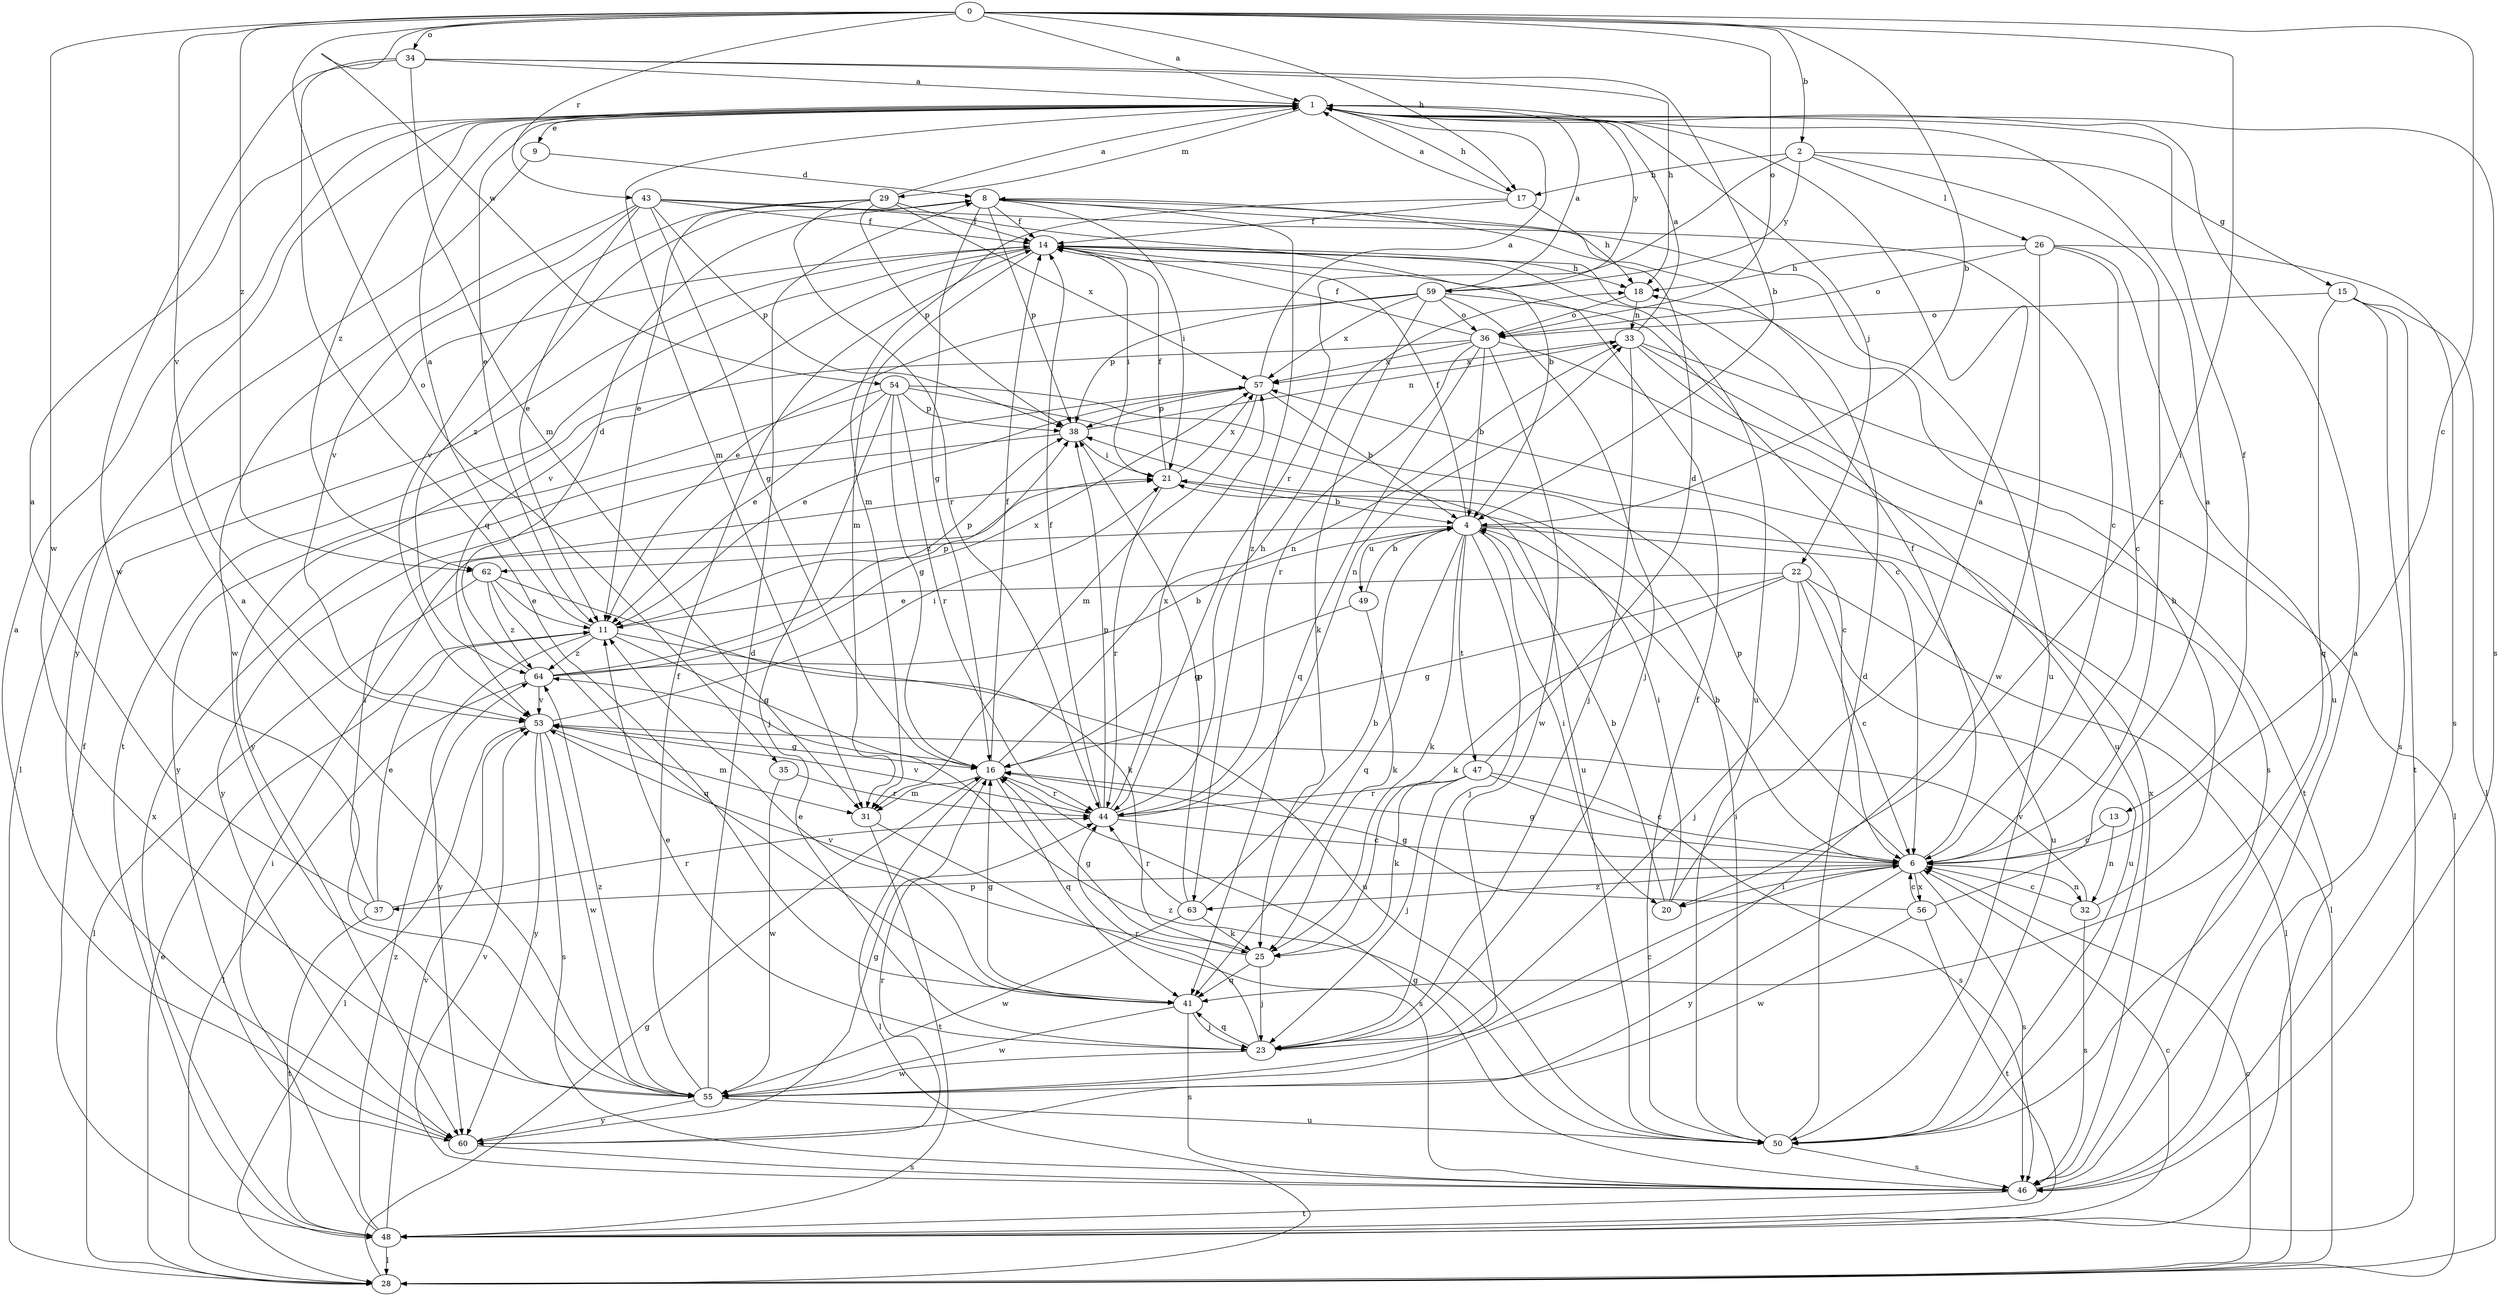 strict digraph  {
0;
1;
2;
4;
6;
8;
9;
11;
13;
14;
15;
16;
17;
18;
20;
21;
22;
23;
25;
26;
28;
29;
31;
32;
33;
34;
35;
36;
37;
38;
41;
43;
44;
46;
47;
48;
49;
50;
53;
54;
55;
56;
57;
59;
60;
62;
63;
64;
0 -> 1  [label=a];
0 -> 2  [label=b];
0 -> 4  [label=b];
0 -> 6  [label=c];
0 -> 17  [label=h];
0 -> 20  [label=i];
0 -> 34  [label=o];
0 -> 35  [label=o];
0 -> 36  [label=o];
0 -> 43  [label=r];
0 -> 53  [label=v];
0 -> 54  [label=w];
0 -> 55  [label=w];
0 -> 62  [label=z];
1 -> 9  [label=e];
1 -> 11  [label=e];
1 -> 13  [label=f];
1 -> 17  [label=h];
1 -> 22  [label=j];
1 -> 29  [label=m];
1 -> 31  [label=m];
1 -> 46  [label=s];
1 -> 59  [label=y];
1 -> 62  [label=z];
2 -> 6  [label=c];
2 -> 15  [label=g];
2 -> 17  [label=h];
2 -> 26  [label=l];
2 -> 44  [label=r];
2 -> 59  [label=y];
4 -> 14  [label=f];
4 -> 20  [label=i];
4 -> 23  [label=j];
4 -> 25  [label=k];
4 -> 28  [label=l];
4 -> 41  [label=q];
4 -> 47  [label=t];
4 -> 49  [label=u];
4 -> 50  [label=u];
4 -> 62  [label=z];
6 -> 4  [label=b];
6 -> 14  [label=f];
6 -> 16  [label=g];
6 -> 20  [label=i];
6 -> 32  [label=n];
6 -> 37  [label=p];
6 -> 38  [label=p];
6 -> 46  [label=s];
6 -> 56  [label=x];
6 -> 60  [label=y];
6 -> 63  [label=z];
8 -> 14  [label=f];
8 -> 16  [label=g];
8 -> 21  [label=i];
8 -> 38  [label=p];
8 -> 50  [label=u];
8 -> 63  [label=z];
8 -> 64  [label=z];
9 -> 8  [label=d];
9 -> 60  [label=y];
11 -> 1  [label=a];
11 -> 16  [label=g];
11 -> 38  [label=p];
11 -> 50  [label=u];
11 -> 60  [label=y];
11 -> 64  [label=z];
13 -> 6  [label=c];
13 -> 32  [label=n];
14 -> 18  [label=h];
14 -> 21  [label=i];
14 -> 28  [label=l];
14 -> 31  [label=m];
14 -> 48  [label=t];
14 -> 50  [label=u];
14 -> 53  [label=v];
15 -> 28  [label=l];
15 -> 36  [label=o];
15 -> 41  [label=q];
15 -> 46  [label=s];
15 -> 48  [label=t];
16 -> 14  [label=f];
16 -> 28  [label=l];
16 -> 31  [label=m];
16 -> 33  [label=n];
16 -> 41  [label=q];
16 -> 44  [label=r];
17 -> 1  [label=a];
17 -> 14  [label=f];
17 -> 18  [label=h];
17 -> 31  [label=m];
18 -> 33  [label=n];
18 -> 36  [label=o];
20 -> 1  [label=a];
20 -> 4  [label=b];
20 -> 21  [label=i];
21 -> 4  [label=b];
21 -> 14  [label=f];
21 -> 44  [label=r];
21 -> 57  [label=x];
22 -> 6  [label=c];
22 -> 11  [label=e];
22 -> 16  [label=g];
22 -> 23  [label=j];
22 -> 25  [label=k];
22 -> 28  [label=l];
22 -> 50  [label=u];
23 -> 6  [label=c];
23 -> 11  [label=e];
23 -> 41  [label=q];
23 -> 44  [label=r];
23 -> 55  [label=w];
25 -> 16  [label=g];
25 -> 23  [label=j];
25 -> 41  [label=q];
25 -> 53  [label=v];
26 -> 6  [label=c];
26 -> 18  [label=h];
26 -> 36  [label=o];
26 -> 46  [label=s];
26 -> 50  [label=u];
26 -> 55  [label=w];
28 -> 6  [label=c];
28 -> 11  [label=e];
28 -> 16  [label=g];
29 -> 1  [label=a];
29 -> 11  [label=e];
29 -> 14  [label=f];
29 -> 38  [label=p];
29 -> 44  [label=r];
29 -> 53  [label=v];
29 -> 57  [label=x];
31 -> 46  [label=s];
31 -> 48  [label=t];
32 -> 6  [label=c];
32 -> 18  [label=h];
32 -> 46  [label=s];
32 -> 53  [label=v];
33 -> 1  [label=a];
33 -> 23  [label=j];
33 -> 28  [label=l];
33 -> 48  [label=t];
33 -> 50  [label=u];
33 -> 57  [label=x];
34 -> 1  [label=a];
34 -> 4  [label=b];
34 -> 18  [label=h];
34 -> 31  [label=m];
34 -> 41  [label=q];
34 -> 55  [label=w];
35 -> 44  [label=r];
35 -> 55  [label=w];
36 -> 4  [label=b];
36 -> 14  [label=f];
36 -> 41  [label=q];
36 -> 44  [label=r];
36 -> 46  [label=s];
36 -> 55  [label=w];
36 -> 57  [label=x];
36 -> 60  [label=y];
37 -> 1  [label=a];
37 -> 11  [label=e];
37 -> 21  [label=i];
37 -> 44  [label=r];
37 -> 48  [label=t];
38 -> 21  [label=i];
38 -> 33  [label=n];
38 -> 60  [label=y];
41 -> 11  [label=e];
41 -> 16  [label=g];
41 -> 23  [label=j];
41 -> 46  [label=s];
41 -> 55  [label=w];
43 -> 4  [label=b];
43 -> 6  [label=c];
43 -> 11  [label=e];
43 -> 14  [label=f];
43 -> 16  [label=g];
43 -> 38  [label=p];
43 -> 53  [label=v];
43 -> 55  [label=w];
44 -> 6  [label=c];
44 -> 14  [label=f];
44 -> 18  [label=h];
44 -> 33  [label=n];
44 -> 38  [label=p];
44 -> 53  [label=v];
44 -> 57  [label=x];
46 -> 1  [label=a];
46 -> 16  [label=g];
46 -> 48  [label=t];
46 -> 53  [label=v];
46 -> 57  [label=x];
47 -> 6  [label=c];
47 -> 8  [label=d];
47 -> 23  [label=j];
47 -> 25  [label=k];
47 -> 44  [label=r];
47 -> 46  [label=s];
48 -> 6  [label=c];
48 -> 14  [label=f];
48 -> 21  [label=i];
48 -> 28  [label=l];
48 -> 53  [label=v];
48 -> 57  [label=x];
48 -> 64  [label=z];
49 -> 4  [label=b];
49 -> 16  [label=g];
49 -> 25  [label=k];
50 -> 8  [label=d];
50 -> 14  [label=f];
50 -> 21  [label=i];
50 -> 46  [label=s];
50 -> 64  [label=z];
53 -> 16  [label=g];
53 -> 21  [label=i];
53 -> 28  [label=l];
53 -> 31  [label=m];
53 -> 46  [label=s];
53 -> 55  [label=w];
53 -> 60  [label=y];
54 -> 6  [label=c];
54 -> 11  [label=e];
54 -> 16  [label=g];
54 -> 23  [label=j];
54 -> 38  [label=p];
54 -> 44  [label=r];
54 -> 50  [label=u];
54 -> 60  [label=y];
55 -> 1  [label=a];
55 -> 8  [label=d];
55 -> 14  [label=f];
55 -> 50  [label=u];
55 -> 60  [label=y];
55 -> 64  [label=z];
56 -> 1  [label=a];
56 -> 6  [label=c];
56 -> 16  [label=g];
56 -> 48  [label=t];
56 -> 55  [label=w];
57 -> 1  [label=a];
57 -> 4  [label=b];
57 -> 11  [label=e];
57 -> 31  [label=m];
57 -> 38  [label=p];
59 -> 1  [label=a];
59 -> 6  [label=c];
59 -> 11  [label=e];
59 -> 23  [label=j];
59 -> 25  [label=k];
59 -> 36  [label=o];
59 -> 38  [label=p];
59 -> 57  [label=x];
60 -> 1  [label=a];
60 -> 16  [label=g];
60 -> 44  [label=r];
60 -> 46  [label=s];
62 -> 11  [label=e];
62 -> 25  [label=k];
62 -> 28  [label=l];
62 -> 41  [label=q];
62 -> 64  [label=z];
63 -> 4  [label=b];
63 -> 25  [label=k];
63 -> 38  [label=p];
63 -> 44  [label=r];
63 -> 55  [label=w];
64 -> 4  [label=b];
64 -> 8  [label=d];
64 -> 28  [label=l];
64 -> 38  [label=p];
64 -> 53  [label=v];
64 -> 57  [label=x];
}
